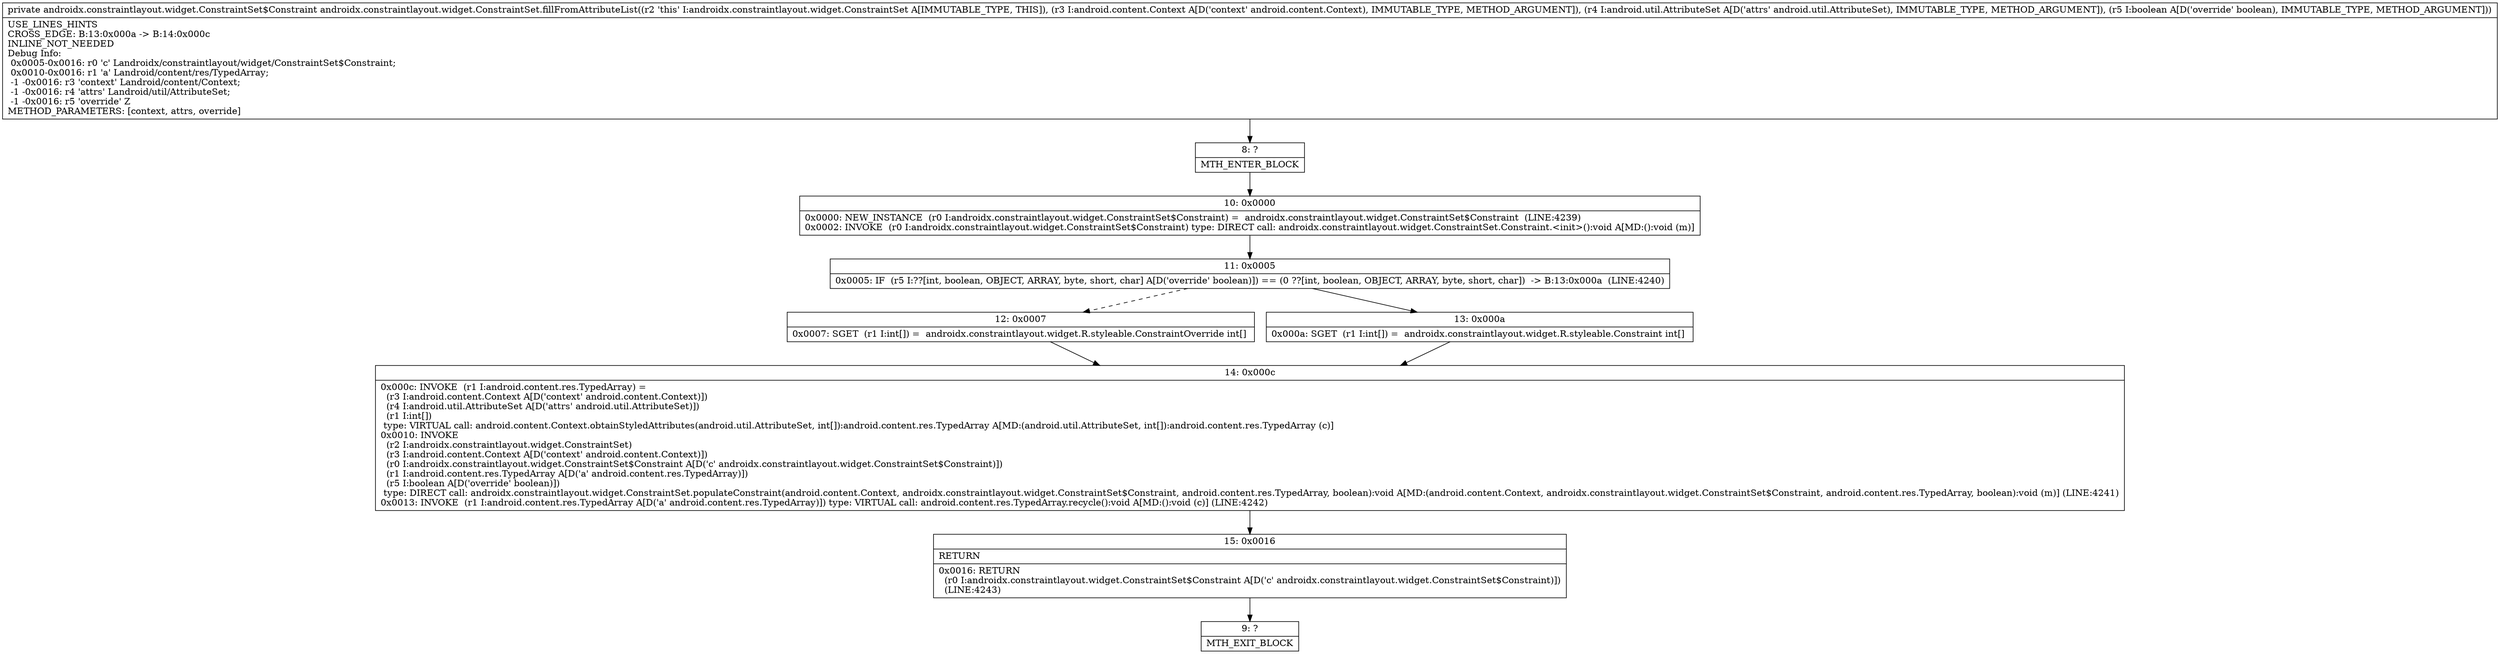 digraph "CFG forandroidx.constraintlayout.widget.ConstraintSet.fillFromAttributeList(Landroid\/content\/Context;Landroid\/util\/AttributeSet;Z)Landroidx\/constraintlayout\/widget\/ConstraintSet$Constraint;" {
Node_8 [shape=record,label="{8\:\ ?|MTH_ENTER_BLOCK\l}"];
Node_10 [shape=record,label="{10\:\ 0x0000|0x0000: NEW_INSTANCE  (r0 I:androidx.constraintlayout.widget.ConstraintSet$Constraint) =  androidx.constraintlayout.widget.ConstraintSet$Constraint  (LINE:4239)\l0x0002: INVOKE  (r0 I:androidx.constraintlayout.widget.ConstraintSet$Constraint) type: DIRECT call: androidx.constraintlayout.widget.ConstraintSet.Constraint.\<init\>():void A[MD:():void (m)]\l}"];
Node_11 [shape=record,label="{11\:\ 0x0005|0x0005: IF  (r5 I:??[int, boolean, OBJECT, ARRAY, byte, short, char] A[D('override' boolean)]) == (0 ??[int, boolean, OBJECT, ARRAY, byte, short, char])  \-\> B:13:0x000a  (LINE:4240)\l}"];
Node_12 [shape=record,label="{12\:\ 0x0007|0x0007: SGET  (r1 I:int[]) =  androidx.constraintlayout.widget.R.styleable.ConstraintOverride int[] \l}"];
Node_14 [shape=record,label="{14\:\ 0x000c|0x000c: INVOKE  (r1 I:android.content.res.TypedArray) = \l  (r3 I:android.content.Context A[D('context' android.content.Context)])\l  (r4 I:android.util.AttributeSet A[D('attrs' android.util.AttributeSet)])\l  (r1 I:int[])\l type: VIRTUAL call: android.content.Context.obtainStyledAttributes(android.util.AttributeSet, int[]):android.content.res.TypedArray A[MD:(android.util.AttributeSet, int[]):android.content.res.TypedArray (c)]\l0x0010: INVOKE  \l  (r2 I:androidx.constraintlayout.widget.ConstraintSet)\l  (r3 I:android.content.Context A[D('context' android.content.Context)])\l  (r0 I:androidx.constraintlayout.widget.ConstraintSet$Constraint A[D('c' androidx.constraintlayout.widget.ConstraintSet$Constraint)])\l  (r1 I:android.content.res.TypedArray A[D('a' android.content.res.TypedArray)])\l  (r5 I:boolean A[D('override' boolean)])\l type: DIRECT call: androidx.constraintlayout.widget.ConstraintSet.populateConstraint(android.content.Context, androidx.constraintlayout.widget.ConstraintSet$Constraint, android.content.res.TypedArray, boolean):void A[MD:(android.content.Context, androidx.constraintlayout.widget.ConstraintSet$Constraint, android.content.res.TypedArray, boolean):void (m)] (LINE:4241)\l0x0013: INVOKE  (r1 I:android.content.res.TypedArray A[D('a' android.content.res.TypedArray)]) type: VIRTUAL call: android.content.res.TypedArray.recycle():void A[MD:():void (c)] (LINE:4242)\l}"];
Node_15 [shape=record,label="{15\:\ 0x0016|RETURN\l|0x0016: RETURN  \l  (r0 I:androidx.constraintlayout.widget.ConstraintSet$Constraint A[D('c' androidx.constraintlayout.widget.ConstraintSet$Constraint)])\l  (LINE:4243)\l}"];
Node_9 [shape=record,label="{9\:\ ?|MTH_EXIT_BLOCK\l}"];
Node_13 [shape=record,label="{13\:\ 0x000a|0x000a: SGET  (r1 I:int[]) =  androidx.constraintlayout.widget.R.styleable.Constraint int[] \l}"];
MethodNode[shape=record,label="{private androidx.constraintlayout.widget.ConstraintSet$Constraint androidx.constraintlayout.widget.ConstraintSet.fillFromAttributeList((r2 'this' I:androidx.constraintlayout.widget.ConstraintSet A[IMMUTABLE_TYPE, THIS]), (r3 I:android.content.Context A[D('context' android.content.Context), IMMUTABLE_TYPE, METHOD_ARGUMENT]), (r4 I:android.util.AttributeSet A[D('attrs' android.util.AttributeSet), IMMUTABLE_TYPE, METHOD_ARGUMENT]), (r5 I:boolean A[D('override' boolean), IMMUTABLE_TYPE, METHOD_ARGUMENT]))  | USE_LINES_HINTS\lCROSS_EDGE: B:13:0x000a \-\> B:14:0x000c\lINLINE_NOT_NEEDED\lDebug Info:\l  0x0005\-0x0016: r0 'c' Landroidx\/constraintlayout\/widget\/ConstraintSet$Constraint;\l  0x0010\-0x0016: r1 'a' Landroid\/content\/res\/TypedArray;\l  \-1 \-0x0016: r3 'context' Landroid\/content\/Context;\l  \-1 \-0x0016: r4 'attrs' Landroid\/util\/AttributeSet;\l  \-1 \-0x0016: r5 'override' Z\lMETHOD_PARAMETERS: [context, attrs, override]\l}"];
MethodNode -> Node_8;Node_8 -> Node_10;
Node_10 -> Node_11;
Node_11 -> Node_12[style=dashed];
Node_11 -> Node_13;
Node_12 -> Node_14;
Node_14 -> Node_15;
Node_15 -> Node_9;
Node_13 -> Node_14;
}


